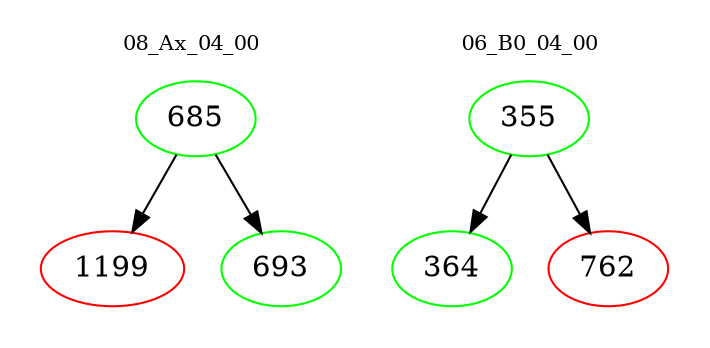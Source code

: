digraph{
subgraph cluster_0 {
color = white
label = "08_Ax_04_00";
fontsize=10;
T0_685 [label="685", color="green"]
T0_685 -> T0_1199 [color="black"]
T0_1199 [label="1199", color="red"]
T0_685 -> T0_693 [color="black"]
T0_693 [label="693", color="green"]
}
subgraph cluster_1 {
color = white
label = "06_B0_04_00";
fontsize=10;
T1_355 [label="355", color="green"]
T1_355 -> T1_364 [color="black"]
T1_364 [label="364", color="green"]
T1_355 -> T1_762 [color="black"]
T1_762 [label="762", color="red"]
}
}
